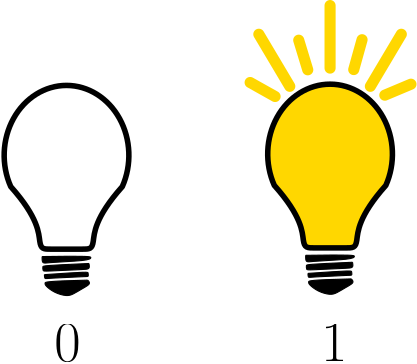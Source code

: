 <?xml version="1.0"?>
<!DOCTYPE ipe SYSTEM "ipe.dtd">
<ipe version="70212" creator="Ipe 7.2.13">
<info created="D:20210805163406" modified="D:20210805195304"/>
<ipestyle name="basic">
<symbol name="arrow/arc(spx)">
<path stroke="sym-stroke" fill="sym-stroke" pen="sym-pen">
0 0 m
-1 0.333 l
-1 -0.333 l
h
</path>
</symbol>
<symbol name="arrow/farc(spx)">
<path stroke="sym-stroke" fill="white" pen="sym-pen">
0 0 m
-1 0.333 l
-1 -0.333 l
h
</path>
</symbol>
<symbol name="arrow/ptarc(spx)">
<path stroke="sym-stroke" fill="sym-stroke" pen="sym-pen">
0 0 m
-1 0.333 l
-0.8 0 l
-1 -0.333 l
h
</path>
</symbol>
<symbol name="arrow/fptarc(spx)">
<path stroke="sym-stroke" fill="white" pen="sym-pen">
0 0 m
-1 0.333 l
-0.8 0 l
-1 -0.333 l
h
</path>
</symbol>
<symbol name="mark/circle(sx)" transformations="translations">
<path fill="sym-stroke">
0.6 0 0 0.6 0 0 e
0.4 0 0 0.4 0 0 e
</path>
</symbol>
<symbol name="mark/disk(sx)" transformations="translations">
<path fill="sym-stroke">
0.6 0 0 0.6 0 0 e
</path>
</symbol>
<symbol name="mark/fdisk(sfx)" transformations="translations">
<group>
<path fill="sym-fill">
0.5 0 0 0.5 0 0 e
</path>
<path fill="sym-stroke" fillrule="eofill">
0.6 0 0 0.6 0 0 e
0.4 0 0 0.4 0 0 e
</path>
</group>
</symbol>
<symbol name="mark/box(sx)" transformations="translations">
<path fill="sym-stroke" fillrule="eofill">
-0.6 -0.6 m
0.6 -0.6 l
0.6 0.6 l
-0.6 0.6 l
h
-0.4 -0.4 m
0.4 -0.4 l
0.4 0.4 l
-0.4 0.4 l
h
</path>
</symbol>
<symbol name="mark/square(sx)" transformations="translations">
<path fill="sym-stroke">
-0.6 -0.6 m
0.6 -0.6 l
0.6 0.6 l
-0.6 0.6 l
h
</path>
</symbol>
<symbol name="mark/fsquare(sfx)" transformations="translations">
<group>
<path fill="sym-fill">
-0.5 -0.5 m
0.5 -0.5 l
0.5 0.5 l
-0.5 0.5 l
h
</path>
<path fill="sym-stroke" fillrule="eofill">
-0.6 -0.6 m
0.6 -0.6 l
0.6 0.6 l
-0.6 0.6 l
h
-0.4 -0.4 m
0.4 -0.4 l
0.4 0.4 l
-0.4 0.4 l
h
</path>
</group>
</symbol>
<symbol name="mark/cross(sx)" transformations="translations">
<group>
<path fill="sym-stroke">
-0.43 -0.57 m
0.57 0.43 l
0.43 0.57 l
-0.57 -0.43 l
h
</path>
<path fill="sym-stroke">
-0.43 0.57 m
0.57 -0.43 l
0.43 -0.57 l
-0.57 0.43 l
h
</path>
</group>
</symbol>
<symbol name="arrow/fnormal(spx)">
<path stroke="sym-stroke" fill="white" pen="sym-pen">
0 0 m
-1 0.333 l
-1 -0.333 l
h
</path>
</symbol>
<symbol name="arrow/pointed(spx)">
<path stroke="sym-stroke" fill="sym-stroke" pen="sym-pen">
0 0 m
-1 0.333 l
-0.8 0 l
-1 -0.333 l
h
</path>
</symbol>
<symbol name="arrow/fpointed(spx)">
<path stroke="sym-stroke" fill="white" pen="sym-pen">
0 0 m
-1 0.333 l
-0.8 0 l
-1 -0.333 l
h
</path>
</symbol>
<symbol name="arrow/linear(spx)">
<path stroke="sym-stroke" pen="sym-pen">
-1 0.333 m
0 0 l
-1 -0.333 l
</path>
</symbol>
<symbol name="arrow/fdouble(spx)">
<path stroke="sym-stroke" fill="white" pen="sym-pen">
0 0 m
-1 0.333 l
-1 -0.333 l
h
-1 0 m
-2 0.333 l
-2 -0.333 l
h
</path>
</symbol>
<symbol name="arrow/double(spx)">
<path stroke="sym-stroke" fill="sym-stroke" pen="sym-pen">
0 0 m
-1 0.333 l
-1 -0.333 l
h
-1 0 m
-2 0.333 l
-2 -0.333 l
h
</path>
</symbol>
<pen name="heavier" value="0.8"/>
<pen name="fat" value="1.2"/>
<pen name="ultrafat" value="2"/>
<symbolsize name="large" value="5"/>
<symbolsize name="small" value="2"/>
<symbolsize name="tiny" value="1.1"/>
<arrowsize name="large" value="10"/>
<arrowsize name="small" value="5"/>
<arrowsize name="tiny" value="3"/>
<color name="sbblue" value="0.298 0.447 0.79"/>
<color name="sbgreen" value="0.333 0.658 0.407"/>
<color name="sborange" value="0.866 0.517 0.321"/>
<color name="sbred" value="0.768 0.305 0.321"/>
<color name="sbpurple" value="0.505 0.447 0.698"/>
<color name="red" value="1 0 0"/>
<color name="green" value="0 1 0"/>
<color name="blue" value="0 0 1"/>
<color name="yellow" value="1 1 0"/>
<color name="orange" value="1 0.647 0"/>
<color name="gold" value="1 0.843 0"/>
<color name="purple" value="0.627 0.125 0.941"/>
<color name="gray" value="0.745"/>
<color name="brown" value="0.647 0.165 0.165"/>
<color name="navy" value="0 0 0.502"/>
<color name="pink" value="1 0.753 0.796"/>
<color name="seagreen" value="0.18 0.545 0.341"/>
<color name="turquoise" value="0.251 0.878 0.816"/>
<color name="violet" value="0.933 0.51 0.933"/>
<color name="darkblue" value="0 0 0.545"/>
<color name="darkcyan" value="0 0.545 0.545"/>
<color name="darkgray" value="0.663"/>
<color name="verydarkgray" value="0.4"/>
<color name="darkgreen" value="0 0.392 0"/>
<color name="darkmagenta" value="0.545 0 0.545"/>
<color name="darkorange" value="1 0.549 0"/>
<color name="darkred" value="0.545 0 0"/>
<color name="lightblue" value="0.678 0.847 0.902"/>
<color name="lightcyan" value="0.878 1 1"/>
<color name="lightgray" value="0.827"/>
<color name="lightgreen" value="0.565 0.933 0.565"/>
<color name="lightyellow" value="1 1 0.878"/>
<dashstyle name="dashed" value="[4] 0"/>
<dashstyle name="dotted" value="[1 3] 0"/>
<dashstyle name="dash dotted" value="[4 2 1 2] 0"/>
<dashstyle name="dash dot dotted" value="[4 2 1 2 1 2] 0"/>
<textsize name="large" value="\large"/>
<textsize name="Large" value="\Large"/>
<textsize name="LARGE" value="\LARGE"/>
<textsize name="huge" value="\huge"/>
<textsize name="Huge" value="\Huge"/>
<textsize name="small" value="\small"/>
<textsize name="footnote" value="\footnotesize"/>
<textsize name="tiny" value="\tiny"/>
<textstyle name="center" begin="\begin{center}" end="\end{center}"/>
<textstyle name="itemize" begin="\begin{itemize}" end="\end{itemize}"/>
<textstyle name="item" begin="\begin{itemize}\item{}" end="\end{itemize}"/>
<gridsize name="4 pts" value="4"/>
<gridsize name="8 pts (~3 mm)" value="8"/>
<gridsize name="16 pts (~6 mm)" value="16"/>
<gridsize name="32 pts (~12 mm)" value="32"/>
<gridsize name="10 pts (~3.5 mm)" value="10"/>
<gridsize name="20 pts (~7 mm)" value="20"/>
<gridsize name="14 pts (~5 mm)" value="14"/>
<gridsize name="28 pts (~10 mm)" value="28"/>
<gridsize name="56 pts (~20 mm)" value="56"/>
<anglesize name="90 deg" value="90"/>
<anglesize name="60 deg" value="60"/>
<anglesize name="45 deg" value="45"/>
<anglesize name="30 deg" value="30"/>
<anglesize name="22.5 deg" value="22.5"/>
<opacity name="10%" value="0.1"/>
<opacity name="30%" value="0.3"/>
<opacity name="50%" value="0.5"/>
<opacity name="75%" value="0.75"/>
<tiling name="falling" angle="-60" step="4" width="1"/>
<tiling name="rising" angle="30" step="4" width="1"/>
</ipestyle>
<page>
<layer name="alpha"/>
<view layers="alpha" active="alpha"/>
<path layer="alpha" matrix="0.627426 0 0 0.703632 148.86 161.65" stroke="black" fill="gold" pen="2">
160 736 m
35.7771 0 0 35.7771 128 752 96 736 a
112 720
112 704
116 704
140 704
144 704
144 720
160 736 c
h
</path>
<path matrix="0.627426 0 0 0.703632 148.86 161.65" stroke="black" fill="black">
114.001 700.215 m
113.962 696.323
114.454 697.193
140.886 698.021
142.493 699.817
141.307 700.601
114.001 700.215 c
</path>
<path matrix="0.627426 0 0 0.703632 148.647 161.111" stroke="black" fill="black">
141.209 697.432 m
141.81 694.513
140.961 694.523
115.483 693.404
114.868 693.577
114.561 696.052
115.199 696.425
141.209 697.432 c
</path>
<path matrix="0.627426 0 0 0.703632 148.838 161.154" stroke="black" fill="black">
115.345 691.668 m
115.405 690
115.84 689.499
116.855 689.788
139.889 690.776
140.659 690.592
140.421 692.863
140.082 693.202
115.345 691.668 c
</path>
<path matrix="0.627426 0 0 0.703632 148.86 161.65" stroke="black" fill="black">
140.127 688.152 m
115.78 687.64
115.737 686.602
115.568 685.461
121.036 681.603
128.283 679.828
131.666 680.845
137.135 683.862
139.95 685.176
141.939 686.722
140.127 688.152 c
</path>
<path matrix="0.627426 0 0 0.703632 53.982 161.202" stroke="black" pen="2">
160 736 m
35.7771 0 0 35.7771 128 752 96 736 a
112 720
112 704
116 704
140 704
144 704
144 720
160 736 c
h
</path>
<path matrix="0.627426 0 0 0.703632 53.982 161.202" stroke="black" fill="black">
114.001 700.215 m
113.962 696.323
114.454 697.193
140.886 698.021
142.493 699.817
141.307 700.601
114.001 700.215 c
</path>
<path matrix="0.627426 0 0 0.703632 53.7693 160.663" stroke="black" fill="black">
141.209 697.432 m
141.81 694.513
140.961 694.523
115.483 693.404
114.868 693.577
114.561 696.052
115.199 696.425
141.209 697.432 c
</path>
<path matrix="0.627426 0 0 0.703632 53.9607 160.706" stroke="black" fill="black">
115.345 691.668 m
115.405 690
115.84 689.499
116.855 689.788
139.889 690.776
140.659 690.592
140.421 692.863
140.082 693.202
115.345 691.668 c
</path>
<path matrix="0.627426 0 0 0.703632 53.982 161.202" stroke="black" fill="black">
140.127 688.152 m
115.78 687.64
115.737 686.602
115.568 685.461
121.036 681.603
128.283 679.828
131.666 680.845
137.135 683.862
139.95 685.176
141.939 686.722
140.127 688.152 c
</path>
<path matrix="0.627426 0 0 0.703632 148.86 161.65" stroke="gold" fill="black" pen="4" cap="1">
128 828 m
128 796 l
</path>
<path matrix="0.52205 0.390305 -0.348033 0.585457 424.873 199.205" stroke="gold" fill="black" pen="4" cap="1">
128 828 m
128 796 l
</path>
<path matrix="0.52205 -0.390305 0.348033 0.585457 -100.178 299.123" stroke="gold" fill="black" pen="4" cap="1">
128 828 m
128 796 l
</path>
<path matrix="0.59371 0.227554 -0.202909 0.665821 316.154 165.653" stroke="gold" fill="black" pen="4" cap="1">
112 796 m
112 812 l
</path>
<path matrix="0.598802 -0.210105 0.18735 0.671531 4.726 216.089" stroke="gold" fill="black" pen="4" cap="1">
140 796 m
140 812 l
</path>
<path matrix="0.220231 -0.658862 0.587505 0.24698 -242.259 625.758" stroke="gold" fill="black" pen="4" cap="1">
160 776 m
160 792 l
</path>
<path matrix="0.280594 0.629347 -0.561187 0.314674 617.917 406.915" stroke="gold" fill="black" pen="4" cap="1">
96 776 m
96 792 l
</path>
<text matrix="1 0 0 1 73.903 32.218" transformations="translations" pos="56 584" stroke="black" type="label" width="9.476" height="13.319" depth="0" valign="baseline" size="20">0</text>
<text matrix="1 0 0 1 169.903 32.218" transformations="translations" pos="56 584" stroke="black" type="label" width="9.476" height="13.319" depth="0" valign="baseline" size="20">1</text>
</page>
</ipe>
